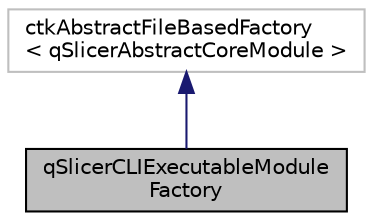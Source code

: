 digraph "qSlicerCLIExecutableModuleFactory"
{
  bgcolor="transparent";
  edge [fontname="Helvetica",fontsize="10",labelfontname="Helvetica",labelfontsize="10"];
  node [fontname="Helvetica",fontsize="10",shape=record];
  Node0 [label="qSlicerCLIExecutableModule\lFactory",height=0.2,width=0.4,color="black", fillcolor="grey75", style="filled", fontcolor="black"];
  Node1 -> Node0 [dir="back",color="midnightblue",fontsize="10",style="solid",fontname="Helvetica"];
  Node1 [label="ctkAbstractFileBasedFactory\l\< qSlicerAbstractCoreModule \>",height=0.2,width=0.4,color="grey75"];
}
